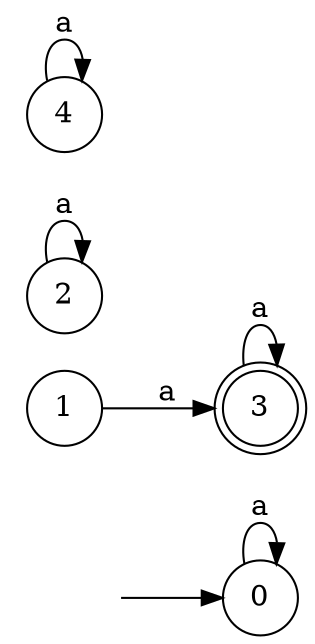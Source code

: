 digraph {
  rankdir=LR;
  0 [label="0", shape = circle];
  0 -> 0 [label="a"];
  1 [label="1", shape = circle];
  1 -> 3 [label="a"];
  2 [label="2", shape = circle];
  2 -> 2 [label="a"];
  3 [label="3", shape = doublecircle];
  3 -> 3 [label="a"];
  4 [label="4", shape = circle];
  4 -> 4 [label="a"];
  5 [label="", shape = plaintext];
  5 -> 0 [label=""];
}

